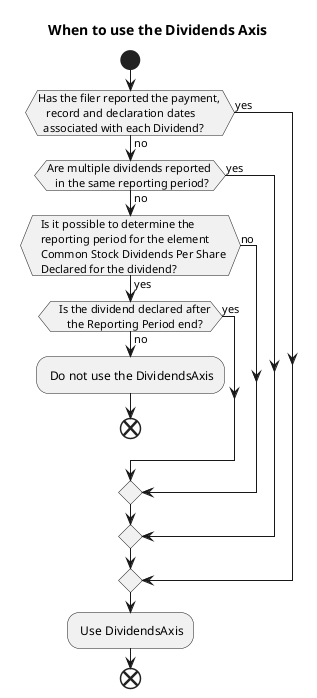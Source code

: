 @startuml dividends_Per_Share
title "When to use the Dividends Axis"
!pragma useVerticalIf on
start

 
 if (Has the filer reported the payment, 
   record and declaration dates
  associated with each Dividend?) then (no)

   if (Are multiple dividends reported 
   in the same reporting period?) then (no)

      if (   Is it possible to determine the 
   reporting period for the element 
   Common Stock Dividends Per Share 
   Declared for the dividend?) then (yes)
      
      if (   Is the dividend declared after
      the Reporting Period end?) then (no)
      
      : Do not use the DividendsAxis;
      end
      
 else (yes)

    endif 
      
 else (no)

    endif 
      
 else (yes)

    endif 
      
      
 else (yes)

    endif 

                 : Use DividendsAxis;
               
                        
    
end

@enduml